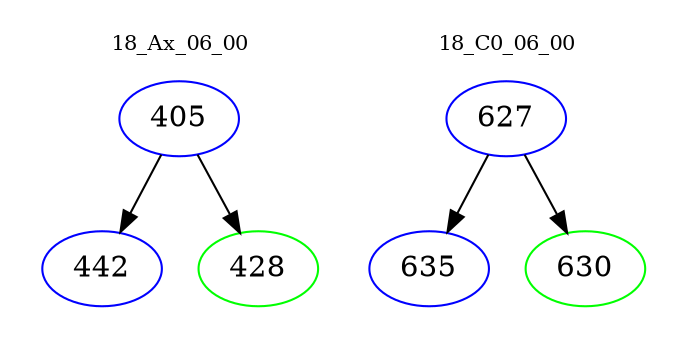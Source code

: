 digraph{
subgraph cluster_0 {
color = white
label = "18_Ax_06_00";
fontsize=10;
T0_405 [label="405", color="blue"]
T0_405 -> T0_442 [color="black"]
T0_442 [label="442", color="blue"]
T0_405 -> T0_428 [color="black"]
T0_428 [label="428", color="green"]
}
subgraph cluster_1 {
color = white
label = "18_C0_06_00";
fontsize=10;
T1_627 [label="627", color="blue"]
T1_627 -> T1_635 [color="black"]
T1_635 [label="635", color="blue"]
T1_627 -> T1_630 [color="black"]
T1_630 [label="630", color="green"]
}
}
